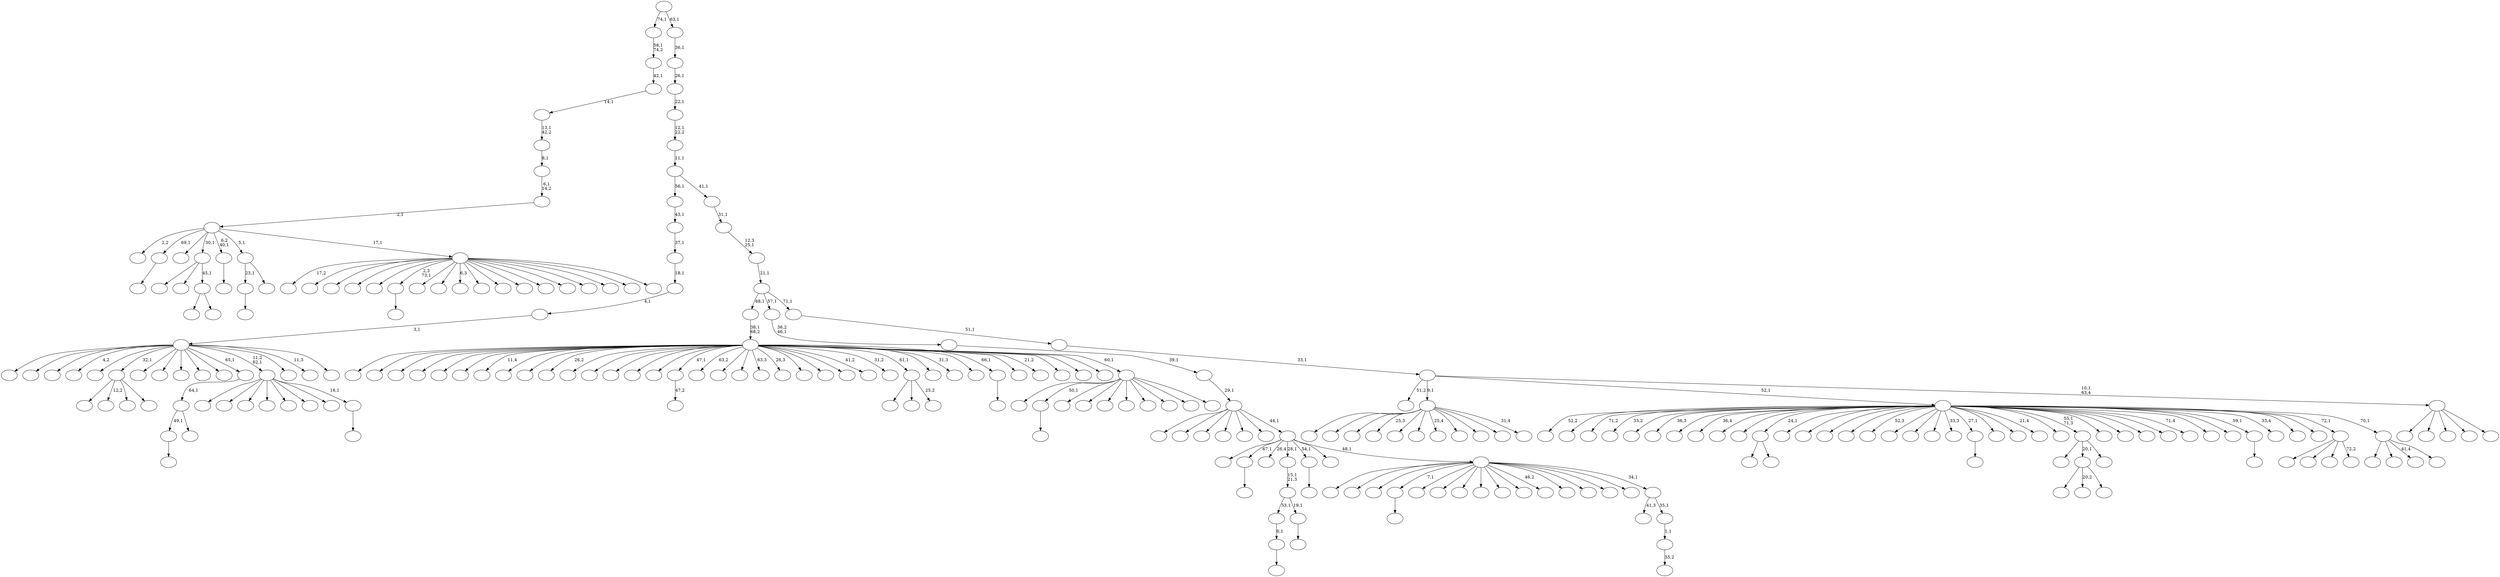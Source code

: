 digraph T {
	275 [label=""]
	274 [label=""]
	273 [label=""]
	272 [label=""]
	271 [label=""]
	270 [label=""]
	269 [label=""]
	268 [label=""]
	267 [label=""]
	266 [label=""]
	265 [label=""]
	264 [label=""]
	263 [label=""]
	262 [label=""]
	261 [label=""]
	260 [label=""]
	259 [label=""]
	258 [label=""]
	257 [label=""]
	256 [label=""]
	255 [label=""]
	254 [label=""]
	253 [label=""]
	252 [label=""]
	251 [label=""]
	250 [label=""]
	249 [label=""]
	248 [label=""]
	247 [label=""]
	246 [label=""]
	245 [label=""]
	244 [label=""]
	243 [label=""]
	242 [label=""]
	241 [label=""]
	240 [label=""]
	239 [label=""]
	238 [label=""]
	237 [label=""]
	236 [label=""]
	235 [label=""]
	234 [label=""]
	233 [label=""]
	232 [label=""]
	231 [label=""]
	230 [label=""]
	229 [label=""]
	228 [label=""]
	227 [label=""]
	226 [label=""]
	225 [label=""]
	224 [label=""]
	223 [label=""]
	222 [label=""]
	221 [label=""]
	220 [label=""]
	219 [label=""]
	218 [label=""]
	217 [label=""]
	216 [label=""]
	215 [label=""]
	214 [label=""]
	213 [label=""]
	212 [label=""]
	211 [label=""]
	210 [label=""]
	209 [label=""]
	208 [label=""]
	207 [label=""]
	206 [label=""]
	205 [label=""]
	204 [label=""]
	203 [label=""]
	202 [label=""]
	201 [label=""]
	200 [label=""]
	199 [label=""]
	198 [label=""]
	197 [label=""]
	196 [label=""]
	195 [label=""]
	194 [label=""]
	193 [label=""]
	192 [label=""]
	191 [label=""]
	190 [label=""]
	189 [label=""]
	188 [label=""]
	187 [label=""]
	186 [label=""]
	185 [label=""]
	184 [label=""]
	183 [label=""]
	182 [label=""]
	181 [label=""]
	180 [label=""]
	179 [label=""]
	178 [label=""]
	177 [label=""]
	176 [label=""]
	175 [label=""]
	174 [label=""]
	173 [label=""]
	172 [label=""]
	171 [label=""]
	170 [label=""]
	169 [label=""]
	168 [label=""]
	167 [label=""]
	166 [label=""]
	165 [label=""]
	164 [label=""]
	163 [label=""]
	162 [label=""]
	161 [label=""]
	160 [label=""]
	159 [label=""]
	158 [label=""]
	157 [label=""]
	156 [label=""]
	155 [label=""]
	154 [label=""]
	153 [label=""]
	152 [label=""]
	151 [label=""]
	150 [label=""]
	149 [label=""]
	148 [label=""]
	147 [label=""]
	146 [label=""]
	145 [label=""]
	144 [label=""]
	143 [label=""]
	142 [label=""]
	141 [label=""]
	140 [label=""]
	139 [label=""]
	138 [label=""]
	137 [label=""]
	136 [label=""]
	135 [label=""]
	134 [label=""]
	133 [label=""]
	132 [label=""]
	131 [label=""]
	130 [label=""]
	129 [label=""]
	128 [label=""]
	127 [label=""]
	126 [label=""]
	125 [label=""]
	124 [label=""]
	123 [label=""]
	122 [label=""]
	121 [label=""]
	120 [label=""]
	119 [label=""]
	118 [label=""]
	117 [label=""]
	116 [label=""]
	115 [label=""]
	114 [label=""]
	113 [label=""]
	112 [label=""]
	111 [label=""]
	110 [label=""]
	109 [label=""]
	108 [label=""]
	107 [label=""]
	106 [label=""]
	105 [label=""]
	104 [label=""]
	103 [label=""]
	102 [label=""]
	101 [label=""]
	100 [label=""]
	99 [label=""]
	98 [label=""]
	97 [label=""]
	96 [label=""]
	95 [label=""]
	94 [label=""]
	93 [label=""]
	92 [label=""]
	91 [label=""]
	90 [label=""]
	89 [label=""]
	88 [label=""]
	87 [label=""]
	86 [label=""]
	85 [label=""]
	84 [label=""]
	83 [label=""]
	82 [label=""]
	81 [label=""]
	80 [label=""]
	79 [label=""]
	78 [label=""]
	77 [label=""]
	76 [label=""]
	75 [label=""]
	74 [label=""]
	73 [label=""]
	72 [label=""]
	71 [label=""]
	70 [label=""]
	69 [label=""]
	68 [label=""]
	67 [label=""]
	66 [label=""]
	65 [label=""]
	64 [label=""]
	63 [label=""]
	62 [label=""]
	61 [label=""]
	60 [label=""]
	59 [label=""]
	58 [label=""]
	57 [label=""]
	56 [label=""]
	55 [label=""]
	54 [label=""]
	53 [label=""]
	52 [label=""]
	51 [label=""]
	50 [label=""]
	49 [label=""]
	48 [label=""]
	47 [label=""]
	46 [label=""]
	45 [label=""]
	44 [label=""]
	43 [label=""]
	42 [label=""]
	41 [label=""]
	40 [label=""]
	39 [label=""]
	38 [label=""]
	37 [label=""]
	36 [label=""]
	35 [label=""]
	34 [label=""]
	33 [label=""]
	32 [label=""]
	31 [label=""]
	30 [label=""]
	29 [label=""]
	28 [label=""]
	27 [label=""]
	26 [label=""]
	25 [label=""]
	24 [label=""]
	23 [label=""]
	22 [label=""]
	21 [label=""]
	20 [label=""]
	19 [label=""]
	18 [label=""]
	17 [label=""]
	16 [label=""]
	15 [label=""]
	14 [label=""]
	13 [label=""]
	12 [label=""]
	11 [label=""]
	10 [label=""]
	9 [label=""]
	8 [label=""]
	7 [label=""]
	6 [label=""]
	5 [label=""]
	4 [label=""]
	3 [label=""]
	2 [label=""]
	1 [label=""]
	0 [label=""]
	239 -> 240 [label=""]
	234 -> 235 [label=""]
	226 -> 227 [label=""]
	224 -> 225 [label=""]
	216 -> 217 [label=""]
	215 -> 216 [label="0,1"]
	202 -> 268 [label=""]
	202 -> 203 [label=""]
	189 -> 244 [label=""]
	189 -> 209 [label="12,2"]
	189 -> 205 [label=""]
	189 -> 190 [label=""]
	183 -> 184 [label=""]
	176 -> 177 [label=""]
	173 -> 174 [label="47,2"]
	159 -> 160 [label=""]
	145 -> 146 [label=""]
	124 -> 125 [label=""]
	123 -> 215 [label="53,1"]
	123 -> 124 [label="19,1"]
	122 -> 123 [label="15,1\n21,3"]
	112 -> 188 [label=""]
	112 -> 181 [label="20,2"]
	112 -> 113 [label=""]
	109 -> 144 [label=""]
	109 -> 112 [label="20,1"]
	109 -> 110 [label=""]
	105 -> 260 [label=""]
	105 -> 106 [label=""]
	104 -> 186 [label=""]
	104 -> 129 [label=""]
	104 -> 105 [label="45,1"]
	101 -> 207 [label=""]
	101 -> 137 [label=""]
	101 -> 102 [label="25,2"]
	95 -> 96 [label=""]
	91 -> 92 [label=""]
	80 -> 234 [label="49,1"]
	80 -> 81 [label=""]
	79 -> 80 [label="64,1"]
	77 -> 78 [label=""]
	74 -> 75 [label=""]
	73 -> 271 [label=""]
	73 -> 232 [label=""]
	73 -> 230 [label=""]
	73 -> 200 [label=""]
	73 -> 168 [label=""]
	73 -> 147 [label=""]
	73 -> 143 [label=""]
	73 -> 74 [label="16,1"]
	65 -> 66 [label=""]
	62 -> 239 [label="23,1"]
	62 -> 63 [label=""]
	53 -> 251 [label=""]
	53 -> 249 [label=""]
	53 -> 247 [label=""]
	53 -> 229 [label="25,3"]
	53 -> 178 [label=""]
	53 -> 161 [label=""]
	53 -> 152 [label="25,4"]
	53 -> 103 [label=""]
	53 -> 86 [label=""]
	53 -> 70 [label=""]
	53 -> 54 [label="31,4"]
	51 -> 204 [label=""]
	51 -> 176 [label="50,1"]
	51 -> 175 [label=""]
	51 -> 139 [label=""]
	51 -> 117 [label=""]
	51 -> 114 [label=""]
	51 -> 72 [label=""]
	51 -> 64 [label=""]
	51 -> 59 [label=""]
	51 -> 52 [label=""]
	50 -> 275 [label=""]
	50 -> 272 [label=""]
	50 -> 264 [label=""]
	50 -> 263 [label=""]
	50 -> 261 [label=""]
	50 -> 258 [label=""]
	50 -> 257 [label="11,4"]
	50 -> 256 [label=""]
	50 -> 254 [label=""]
	50 -> 253 [label="26,2"]
	50 -> 228 [label=""]
	50 -> 223 [label=""]
	50 -> 219 [label=""]
	50 -> 198 [label=""]
	50 -> 191 [label=""]
	50 -> 173 [label="47,1"]
	50 -> 169 [label="63,2"]
	50 -> 163 [label=""]
	50 -> 151 [label=""]
	50 -> 150 [label="63,3"]
	50 -> 148 [label="26,3"]
	50 -> 141 [label=""]
	50 -> 135 [label=""]
	50 -> 132 [label=""]
	50 -> 130 [label="41,2"]
	50 -> 128 [label="31,2"]
	50 -> 101 [label="61,1"]
	50 -> 98 [label=""]
	50 -> 97 [label="31,3"]
	50 -> 93 [label=""]
	50 -> 91 [label="66,1"]
	50 -> 90 [label=""]
	50 -> 82 [label="21,2"]
	50 -> 68 [label=""]
	50 -> 61 [label=""]
	50 -> 55 [label=""]
	50 -> 51 [label="60,1"]
	49 -> 50 [label="38,1\n68,2"]
	47 -> 48 [label="35,2"]
	46 -> 47 [label="1,1"]
	45 -> 221 [label="41,3"]
	45 -> 46 [label="35,1"]
	44 -> 273 [label=""]
	44 -> 250 [label=""]
	44 -> 231 [label=""]
	44 -> 226 [label="7,1"]
	44 -> 214 [label=""]
	44 -> 210 [label=""]
	44 -> 208 [label=""]
	44 -> 199 [label=""]
	44 -> 194 [label=""]
	44 -> 193 [label=""]
	44 -> 166 [label="46,2"]
	44 -> 131 [label=""]
	44 -> 115 [label=""]
	44 -> 108 [label=""]
	44 -> 60 [label=""]
	44 -> 45 [label="34,1"]
	43 -> 274 [label=""]
	43 -> 224 [label="67,1"]
	43 -> 197 [label="26,4"]
	43 -> 122 [label="28,1"]
	43 -> 65 [label="54,1"]
	43 -> 58 [label=""]
	43 -> 44 [label="48,1"]
	42 -> 243 [label=""]
	42 -> 238 [label=""]
	42 -> 220 [label=""]
	42 -> 165 [label=""]
	42 -> 111 [label=""]
	42 -> 83 [label=""]
	42 -> 43 [label="44,1"]
	41 -> 42 [label="29,1"]
	40 -> 41 [label="39,1"]
	39 -> 40 [label="36,2\n46,1"]
	36 -> 262 [label=""]
	36 -> 252 [label=""]
	36 -> 222 [label=""]
	36 -> 218 [label="4,2"]
	36 -> 213 [label=""]
	36 -> 189 [label="32,1"]
	36 -> 172 [label=""]
	36 -> 162 [label=""]
	36 -> 155 [label=""]
	36 -> 126 [label=""]
	36 -> 121 [label=""]
	36 -> 79 [label="65,1"]
	36 -> 73 [label="11,2\n62,1"]
	36 -> 69 [label=""]
	36 -> 38 [label="11,3"]
	36 -> 37 [label=""]
	35 -> 36 [label="3,1"]
	34 -> 35 [label="4,1"]
	33 -> 34 [label="18,1"]
	32 -> 33 [label="37,1"]
	31 -> 32 [label="43,1"]
	29 -> 245 [label=""]
	29 -> 136 [label=""]
	29 -> 56 [label=""]
	29 -> 30 [label="72,2"]
	27 -> 267 [label="17,2"]
	27 -> 248 [label=""]
	27 -> 237 [label=""]
	27 -> 236 [label=""]
	27 -> 187 [label=""]
	27 -> 183 [label="2,3\n73,1"]
	27 -> 171 [label=""]
	27 -> 170 [label=""]
	27 -> 164 [label="6,3"]
	27 -> 158 [label=""]
	27 -> 156 [label=""]
	27 -> 127 [label=""]
	27 -> 120 [label=""]
	27 -> 119 [label=""]
	27 -> 116 [label=""]
	27 -> 87 [label=""]
	27 -> 71 [label=""]
	27 -> 28 [label=""]
	26 -> 201 [label="2,2"]
	26 -> 159 [label="69,1"]
	26 -> 149 [label=""]
	26 -> 104 [label="30,1"]
	26 -> 95 [label="6,2\n40,1"]
	26 -> 62 [label="5,1"]
	26 -> 27 [label="17,1"]
	25 -> 26 [label="2,1"]
	24 -> 25 [label="6,1\n14,2"]
	23 -> 24 [label="8,1"]
	22 -> 23 [label="13,1\n42,2"]
	21 -> 22 [label="14,1"]
	20 -> 21 [label="42,1"]
	19 -> 20 [label="58,1\n74,2"]
	17 -> 241 [label=""]
	17 -> 195 [label=""]
	17 -> 85 [label="41,4"]
	17 -> 18 [label=""]
	16 -> 270 [label="52,2"]
	16 -> 269 [label=""]
	16 -> 265 [label="71,2"]
	16 -> 259 [label="33,2"]
	16 -> 255 [label=""]
	16 -> 242 [label="36,3"]
	16 -> 233 [label=""]
	16 -> 212 [label="36,4"]
	16 -> 211 [label=""]
	16 -> 206 [label=""]
	16 -> 202 [label="24,1"]
	16 -> 196 [label=""]
	16 -> 192 [label=""]
	16 -> 185 [label=""]
	16 -> 182 [label=""]
	16 -> 180 [label="52,3"]
	16 -> 179 [label=""]
	16 -> 167 [label=""]
	16 -> 157 [label=""]
	16 -> 154 [label="33,3"]
	16 -> 145 [label="27,1"]
	16 -> 142 [label=""]
	16 -> 140 [label=""]
	16 -> 138 [label="21,4"]
	16 -> 118 [label=""]
	16 -> 109 [label="55,1\n71,3"]
	16 -> 107 [label=""]
	16 -> 100 [label=""]
	16 -> 99 [label=""]
	16 -> 94 [label=""]
	16 -> 89 [label="71,4"]
	16 -> 88 [label=""]
	16 -> 84 [label=""]
	16 -> 77 [label="59,1"]
	16 -> 76 [label="33,4"]
	16 -> 67 [label=""]
	16 -> 57 [label=""]
	16 -> 29 [label="72,1"]
	16 -> 17 [label="70,1"]
	14 -> 266 [label=""]
	14 -> 246 [label=""]
	14 -> 153 [label=""]
	14 -> 133 [label=""]
	14 -> 15 [label=""]
	13 -> 134 [label="51,2"]
	13 -> 53 [label="9,1"]
	13 -> 16 [label="52,1"]
	13 -> 14 [label="10,1\n63,4"]
	12 -> 13 [label="33,1"]
	11 -> 12 [label="51,1"]
	10 -> 49 [label="68,1"]
	10 -> 39 [label="57,1"]
	10 -> 11 [label="71,1"]
	9 -> 10 [label="21,1"]
	8 -> 9 [label="12,3\n25,1"]
	7 -> 8 [label="31,1"]
	6 -> 31 [label="56,1"]
	6 -> 7 [label="41,1"]
	5 -> 6 [label="11,1"]
	4 -> 5 [label="12,1\n22,2"]
	3 -> 4 [label="22,1"]
	2 -> 3 [label="26,1"]
	1 -> 2 [label="36,1"]
	0 -> 19 [label="74,1"]
	0 -> 1 [label="63,1"]
}
